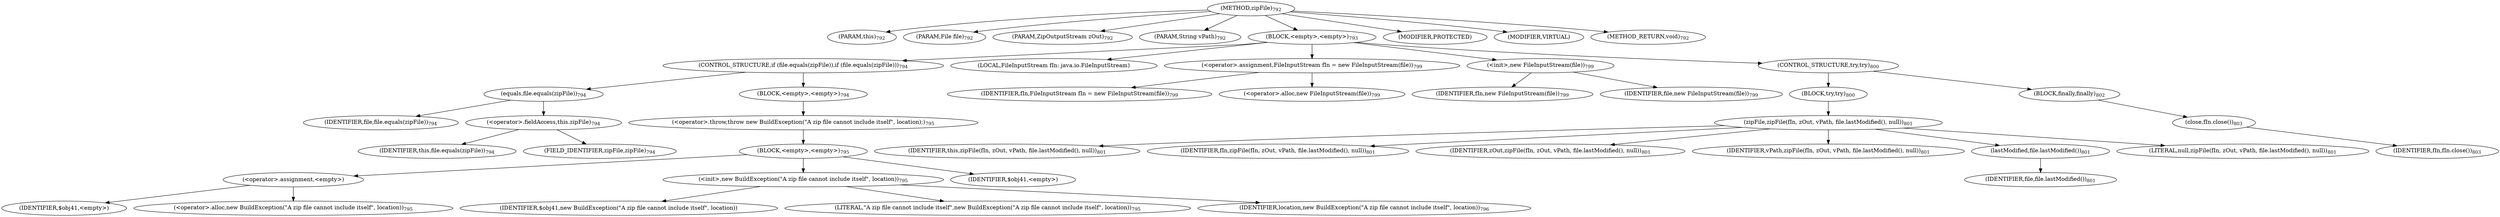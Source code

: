 digraph "zipFile" {  
"2030" [label = <(METHOD,zipFile)<SUB>792</SUB>> ]
"93" [label = <(PARAM,this)<SUB>792</SUB>> ]
"2031" [label = <(PARAM,File file)<SUB>792</SUB>> ]
"2032" [label = <(PARAM,ZipOutputStream zOut)<SUB>792</SUB>> ]
"2033" [label = <(PARAM,String vPath)<SUB>792</SUB>> ]
"2034" [label = <(BLOCK,&lt;empty&gt;,&lt;empty&gt;)<SUB>793</SUB>> ]
"2035" [label = <(CONTROL_STRUCTURE,if (file.equals(zipFile)),if (file.equals(zipFile)))<SUB>794</SUB>> ]
"2036" [label = <(equals,file.equals(zipFile))<SUB>794</SUB>> ]
"2037" [label = <(IDENTIFIER,file,file.equals(zipFile))<SUB>794</SUB>> ]
"2038" [label = <(&lt;operator&gt;.fieldAccess,this.zipFile)<SUB>794</SUB>> ]
"2039" [label = <(IDENTIFIER,this,file.equals(zipFile))<SUB>794</SUB>> ]
"2040" [label = <(FIELD_IDENTIFIER,zipFile,zipFile)<SUB>794</SUB>> ]
"2041" [label = <(BLOCK,&lt;empty&gt;,&lt;empty&gt;)<SUB>794</SUB>> ]
"2042" [label = <(&lt;operator&gt;.throw,throw new BuildException(&quot;A zip file cannot include itself&quot;, location);)<SUB>795</SUB>> ]
"2043" [label = <(BLOCK,&lt;empty&gt;,&lt;empty&gt;)<SUB>795</SUB>> ]
"2044" [label = <(&lt;operator&gt;.assignment,&lt;empty&gt;)> ]
"2045" [label = <(IDENTIFIER,$obj41,&lt;empty&gt;)> ]
"2046" [label = <(&lt;operator&gt;.alloc,new BuildException(&quot;A zip file cannot include itself&quot;, location))<SUB>795</SUB>> ]
"2047" [label = <(&lt;init&gt;,new BuildException(&quot;A zip file cannot include itself&quot;, location))<SUB>795</SUB>> ]
"2048" [label = <(IDENTIFIER,$obj41,new BuildException(&quot;A zip file cannot include itself&quot;, location))> ]
"2049" [label = <(LITERAL,&quot;A zip file cannot include itself&quot;,new BuildException(&quot;A zip file cannot include itself&quot;, location))<SUB>795</SUB>> ]
"2050" [label = <(IDENTIFIER,location,new BuildException(&quot;A zip file cannot include itself&quot;, location))<SUB>796</SUB>> ]
"2051" [label = <(IDENTIFIER,$obj41,&lt;empty&gt;)> ]
"91" [label = <(LOCAL,FileInputStream fIn: java.io.FileInputStream)> ]
"2052" [label = <(&lt;operator&gt;.assignment,FileInputStream fIn = new FileInputStream(file))<SUB>799</SUB>> ]
"2053" [label = <(IDENTIFIER,fIn,FileInputStream fIn = new FileInputStream(file))<SUB>799</SUB>> ]
"2054" [label = <(&lt;operator&gt;.alloc,new FileInputStream(file))<SUB>799</SUB>> ]
"2055" [label = <(&lt;init&gt;,new FileInputStream(file))<SUB>799</SUB>> ]
"90" [label = <(IDENTIFIER,fIn,new FileInputStream(file))<SUB>799</SUB>> ]
"2056" [label = <(IDENTIFIER,file,new FileInputStream(file))<SUB>799</SUB>> ]
"2057" [label = <(CONTROL_STRUCTURE,try,try)<SUB>800</SUB>> ]
"2058" [label = <(BLOCK,try,try)<SUB>800</SUB>> ]
"2059" [label = <(zipFile,zipFile(fIn, zOut, vPath, file.lastModified(), null))<SUB>801</SUB>> ]
"92" [label = <(IDENTIFIER,this,zipFile(fIn, zOut, vPath, file.lastModified(), null))<SUB>801</SUB>> ]
"2060" [label = <(IDENTIFIER,fIn,zipFile(fIn, zOut, vPath, file.lastModified(), null))<SUB>801</SUB>> ]
"2061" [label = <(IDENTIFIER,zOut,zipFile(fIn, zOut, vPath, file.lastModified(), null))<SUB>801</SUB>> ]
"2062" [label = <(IDENTIFIER,vPath,zipFile(fIn, zOut, vPath, file.lastModified(), null))<SUB>801</SUB>> ]
"2063" [label = <(lastModified,file.lastModified())<SUB>801</SUB>> ]
"2064" [label = <(IDENTIFIER,file,file.lastModified())<SUB>801</SUB>> ]
"2065" [label = <(LITERAL,null,zipFile(fIn, zOut, vPath, file.lastModified(), null))<SUB>801</SUB>> ]
"2066" [label = <(BLOCK,finally,finally)<SUB>802</SUB>> ]
"2067" [label = <(close,fIn.close())<SUB>803</SUB>> ]
"2068" [label = <(IDENTIFIER,fIn,fIn.close())<SUB>803</SUB>> ]
"2069" [label = <(MODIFIER,PROTECTED)> ]
"2070" [label = <(MODIFIER,VIRTUAL)> ]
"2071" [label = <(METHOD_RETURN,void)<SUB>792</SUB>> ]
  "2030" -> "93" 
  "2030" -> "2031" 
  "2030" -> "2032" 
  "2030" -> "2033" 
  "2030" -> "2034" 
  "2030" -> "2069" 
  "2030" -> "2070" 
  "2030" -> "2071" 
  "2034" -> "2035" 
  "2034" -> "91" 
  "2034" -> "2052" 
  "2034" -> "2055" 
  "2034" -> "2057" 
  "2035" -> "2036" 
  "2035" -> "2041" 
  "2036" -> "2037" 
  "2036" -> "2038" 
  "2038" -> "2039" 
  "2038" -> "2040" 
  "2041" -> "2042" 
  "2042" -> "2043" 
  "2043" -> "2044" 
  "2043" -> "2047" 
  "2043" -> "2051" 
  "2044" -> "2045" 
  "2044" -> "2046" 
  "2047" -> "2048" 
  "2047" -> "2049" 
  "2047" -> "2050" 
  "2052" -> "2053" 
  "2052" -> "2054" 
  "2055" -> "90" 
  "2055" -> "2056" 
  "2057" -> "2058" 
  "2057" -> "2066" 
  "2058" -> "2059" 
  "2059" -> "92" 
  "2059" -> "2060" 
  "2059" -> "2061" 
  "2059" -> "2062" 
  "2059" -> "2063" 
  "2059" -> "2065" 
  "2063" -> "2064" 
  "2066" -> "2067" 
  "2067" -> "2068" 
}
